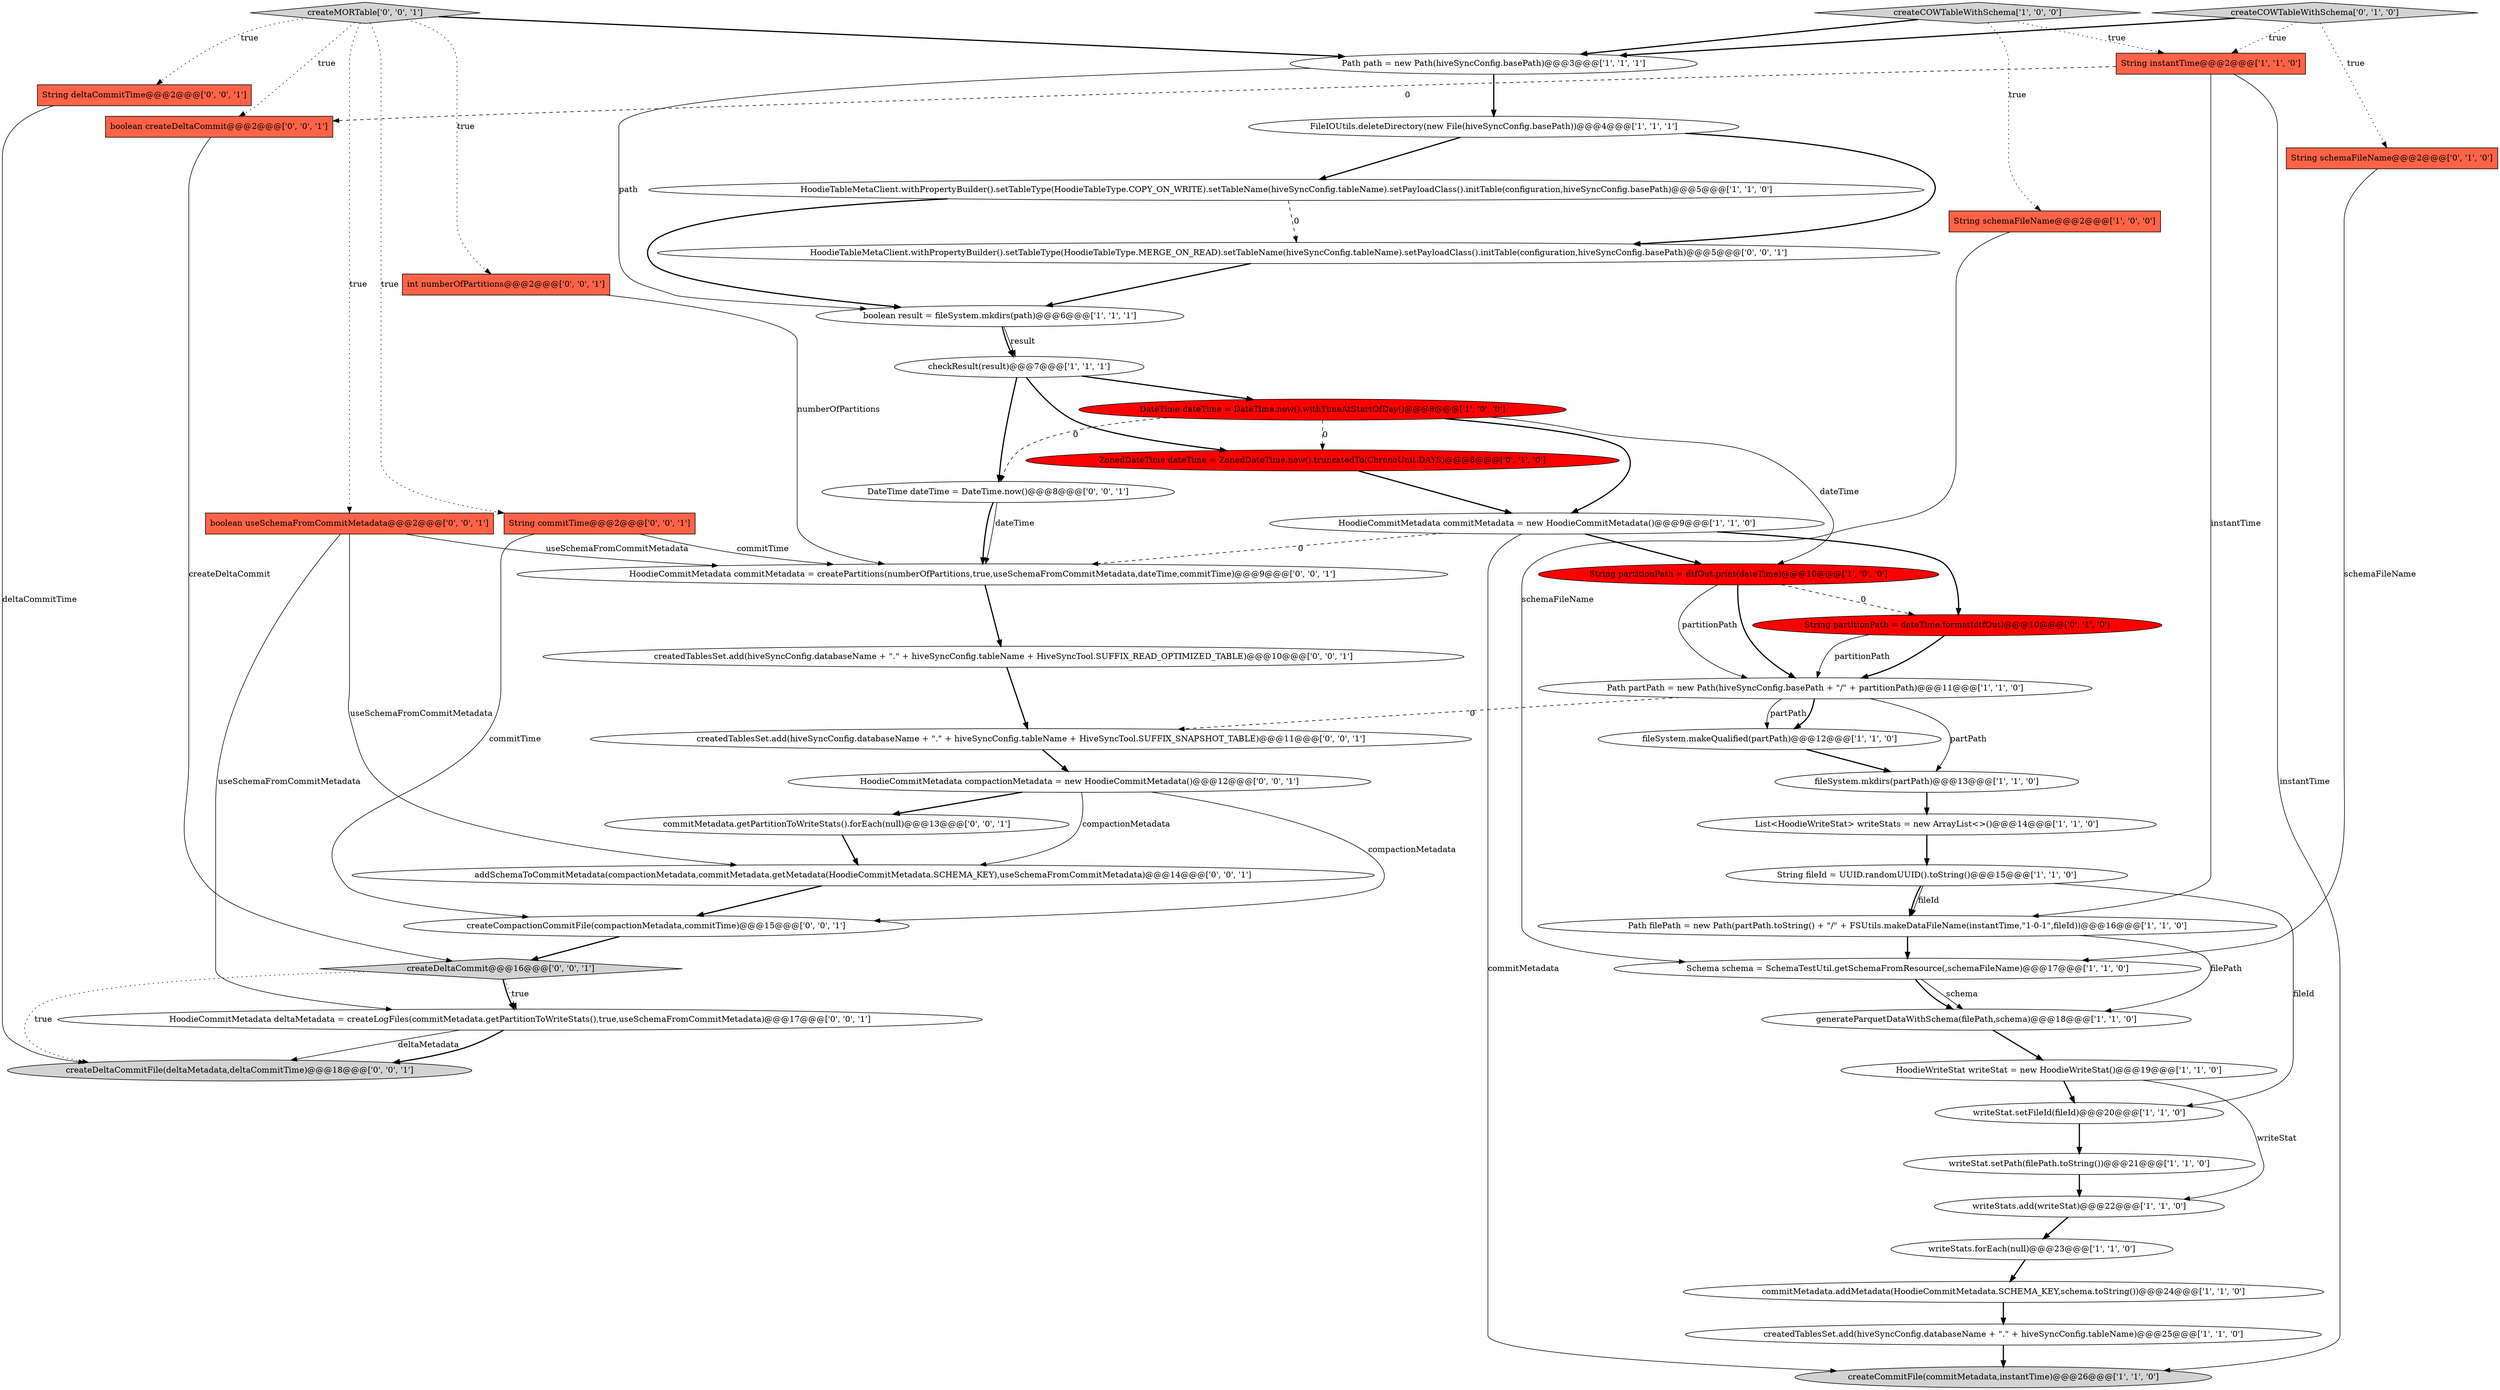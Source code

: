digraph {
45 [style = filled, label = "createCompactionCommitFile(compactionMetadata,commitTime)@@@15@@@['0', '0', '1']", fillcolor = white, shape = ellipse image = "AAA0AAABBB3BBB"];
38 [style = filled, label = "String commitTime@@@2@@@['0', '0', '1']", fillcolor = tomato, shape = box image = "AAA0AAABBB3BBB"];
35 [style = filled, label = "HoodieCommitMetadata commitMetadata = createPartitions(numberOfPartitions,true,useSchemaFromCommitMetadata,dateTime,commitTime)@@@9@@@['0', '0', '1']", fillcolor = white, shape = ellipse image = "AAA0AAABBB3BBB"];
17 [style = filled, label = "boolean result = fileSystem.mkdirs(path)@@@6@@@['1', '1', '1']", fillcolor = white, shape = ellipse image = "AAA0AAABBB1BBB"];
42 [style = filled, label = "commitMetadata.getPartitionToWriteStats().forEach(null)@@@13@@@['0', '0', '1']", fillcolor = white, shape = ellipse image = "AAA0AAABBB3BBB"];
1 [style = filled, label = "fileSystem.makeQualified(partPath)@@@12@@@['1', '1', '0']", fillcolor = white, shape = ellipse image = "AAA0AAABBB1BBB"];
39 [style = filled, label = "HoodieCommitMetadata compactionMetadata = new HoodieCommitMetadata()@@@12@@@['0', '0', '1']", fillcolor = white, shape = ellipse image = "AAA0AAABBB3BBB"];
7 [style = filled, label = "generateParquetDataWithSchema(filePath,schema)@@@18@@@['1', '1', '0']", fillcolor = white, shape = ellipse image = "AAA0AAABBB1BBB"];
40 [style = filled, label = "String deltaCommitTime@@@2@@@['0', '0', '1']", fillcolor = tomato, shape = box image = "AAA0AAABBB3BBB"];
48 [style = filled, label = "createMORTable['0', '0', '1']", fillcolor = lightgray, shape = diamond image = "AAA0AAABBB3BBB"];
0 [style = filled, label = "HoodieWriteStat writeStat = new HoodieWriteStat()@@@19@@@['1', '1', '0']", fillcolor = white, shape = ellipse image = "AAA0AAABBB1BBB"];
22 [style = filled, label = "String partitionPath = dtfOut.print(dateTime)@@@10@@@['1', '0', '0']", fillcolor = red, shape = ellipse image = "AAA1AAABBB1BBB"];
34 [style = filled, label = "boolean useSchemaFromCommitMetadata@@@2@@@['0', '0', '1']", fillcolor = tomato, shape = box image = "AAA0AAABBB3BBB"];
41 [style = filled, label = "HoodieCommitMetadata deltaMetadata = createLogFiles(commitMetadata.getPartitionToWriteStats(),true,useSchemaFromCommitMetadata)@@@17@@@['0', '0', '1']", fillcolor = white, shape = ellipse image = "AAA0AAABBB3BBB"];
28 [style = filled, label = "String schemaFileName@@@2@@@['0', '1', '0']", fillcolor = tomato, shape = box image = "AAA0AAABBB2BBB"];
9 [style = filled, label = "createCOWTableWithSchema['1', '0', '0']", fillcolor = lightgray, shape = diamond image = "AAA0AAABBB1BBB"];
36 [style = filled, label = "createdTablesSet.add(hiveSyncConfig.databaseName + \".\" + hiveSyncConfig.tableName + HiveSyncTool.SUFFIX_READ_OPTIMIZED_TABLE)@@@10@@@['0', '0', '1']", fillcolor = white, shape = ellipse image = "AAA0AAABBB3BBB"];
2 [style = filled, label = "writeStat.setPath(filePath.toString())@@@21@@@['1', '1', '0']", fillcolor = white, shape = ellipse image = "AAA0AAABBB1BBB"];
16 [style = filled, label = "writeStats.add(writeStat)@@@22@@@['1', '1', '0']", fillcolor = white, shape = ellipse image = "AAA0AAABBB1BBB"];
23 [style = filled, label = "checkResult(result)@@@7@@@['1', '1', '1']", fillcolor = white, shape = ellipse image = "AAA0AAABBB1BBB"];
18 [style = filled, label = "String instantTime@@@2@@@['1', '1', '0']", fillcolor = tomato, shape = box image = "AAA0AAABBB1BBB"];
21 [style = filled, label = "HoodieCommitMetadata commitMetadata = new HoodieCommitMetadata()@@@9@@@['1', '1', '0']", fillcolor = white, shape = ellipse image = "AAA0AAABBB1BBB"];
29 [style = filled, label = "String partitionPath = dateTime.format(dtfOut)@@@10@@@['0', '1', '0']", fillcolor = red, shape = ellipse image = "AAA1AAABBB2BBB"];
13 [style = filled, label = "commitMetadata.addMetadata(HoodieCommitMetadata.SCHEMA_KEY,schema.toString())@@@24@@@['1', '1', '0']", fillcolor = white, shape = ellipse image = "AAA0AAABBB1BBB"];
44 [style = filled, label = "boolean createDeltaCommit@@@2@@@['0', '0', '1']", fillcolor = tomato, shape = box image = "AAA0AAABBB3BBB"];
30 [style = filled, label = "createCOWTableWithSchema['0', '1', '0']", fillcolor = lightgray, shape = diamond image = "AAA0AAABBB2BBB"];
47 [style = filled, label = "createdTablesSet.add(hiveSyncConfig.databaseName + \".\" + hiveSyncConfig.tableName + HiveSyncTool.SUFFIX_SNAPSHOT_TABLE)@@@11@@@['0', '0', '1']", fillcolor = white, shape = ellipse image = "AAA0AAABBB3BBB"];
4 [style = filled, label = "createdTablesSet.add(hiveSyncConfig.databaseName + \".\" + hiveSyncConfig.tableName)@@@25@@@['1', '1', '0']", fillcolor = white, shape = ellipse image = "AAA0AAABBB1BBB"];
10 [style = filled, label = "String schemaFileName@@@2@@@['1', '0', '0']", fillcolor = tomato, shape = box image = "AAA0AAABBB1BBB"];
5 [style = filled, label = "HoodieTableMetaClient.withPropertyBuilder().setTableType(HoodieTableType.COPY_ON_WRITE).setTableName(hiveSyncConfig.tableName).setPayloadClass().initTable(configuration,hiveSyncConfig.basePath)@@@5@@@['1', '1', '0']", fillcolor = white, shape = ellipse image = "AAA0AAABBB1BBB"];
46 [style = filled, label = "DateTime dateTime = DateTime.now()@@@8@@@['0', '0', '1']", fillcolor = white, shape = ellipse image = "AAA0AAABBB3BBB"];
14 [style = filled, label = "DateTime dateTime = DateTime.now().withTimeAtStartOfDay()@@@8@@@['1', '0', '0']", fillcolor = red, shape = ellipse image = "AAA1AAABBB1BBB"];
15 [style = filled, label = "Schema schema = SchemaTestUtil.getSchemaFromResource(,schemaFileName)@@@17@@@['1', '1', '0']", fillcolor = white, shape = ellipse image = "AAA0AAABBB1BBB"];
26 [style = filled, label = "FileIOUtils.deleteDirectory(new File(hiveSyncConfig.basePath))@@@4@@@['1', '1', '1']", fillcolor = white, shape = ellipse image = "AAA0AAABBB1BBB"];
24 [style = filled, label = "List<HoodieWriteStat> writeStats = new ArrayList<>()@@@14@@@['1', '1', '0']", fillcolor = white, shape = ellipse image = "AAA0AAABBB1BBB"];
12 [style = filled, label = "fileSystem.mkdirs(partPath)@@@13@@@['1', '1', '0']", fillcolor = white, shape = ellipse image = "AAA0AAABBB1BBB"];
20 [style = filled, label = "Path partPath = new Path(hiveSyncConfig.basePath + \"/\" + partitionPath)@@@11@@@['1', '1', '0']", fillcolor = white, shape = ellipse image = "AAA0AAABBB1BBB"];
27 [style = filled, label = "ZonedDateTime dateTime = ZonedDateTime.now().truncatedTo(ChronoUnit.DAYS)@@@8@@@['0', '1', '0']", fillcolor = red, shape = ellipse image = "AAA1AAABBB2BBB"];
32 [style = filled, label = "HoodieTableMetaClient.withPropertyBuilder().setTableType(HoodieTableType.MERGE_ON_READ).setTableName(hiveSyncConfig.tableName).setPayloadClass().initTable(configuration,hiveSyncConfig.basePath)@@@5@@@['0', '0', '1']", fillcolor = white, shape = ellipse image = "AAA0AAABBB3BBB"];
37 [style = filled, label = "createDeltaCommit@@@16@@@['0', '0', '1']", fillcolor = lightgray, shape = diamond image = "AAA0AAABBB3BBB"];
8 [style = filled, label = "writeStat.setFileId(fileId)@@@20@@@['1', '1', '0']", fillcolor = white, shape = ellipse image = "AAA0AAABBB1BBB"];
25 [style = filled, label = "String fileId = UUID.randomUUID().toString()@@@15@@@['1', '1', '0']", fillcolor = white, shape = ellipse image = "AAA0AAABBB1BBB"];
11 [style = filled, label = "Path path = new Path(hiveSyncConfig.basePath)@@@3@@@['1', '1', '1']", fillcolor = white, shape = ellipse image = "AAA0AAABBB1BBB"];
6 [style = filled, label = "createCommitFile(commitMetadata,instantTime)@@@26@@@['1', '1', '0']", fillcolor = lightgray, shape = ellipse image = "AAA0AAABBB1BBB"];
3 [style = filled, label = "writeStats.forEach(null)@@@23@@@['1', '1', '0']", fillcolor = white, shape = ellipse image = "AAA0AAABBB1BBB"];
31 [style = filled, label = "createDeltaCommitFile(deltaMetadata,deltaCommitTime)@@@18@@@['0', '0', '1']", fillcolor = lightgray, shape = ellipse image = "AAA0AAABBB3BBB"];
19 [style = filled, label = "Path filePath = new Path(partPath.toString() + \"/\" + FSUtils.makeDataFileName(instantTime,\"1-0-1\",fileId))@@@16@@@['1', '1', '0']", fillcolor = white, shape = ellipse image = "AAA0AAABBB1BBB"];
43 [style = filled, label = "int numberOfPartitions@@@2@@@['0', '0', '1']", fillcolor = tomato, shape = box image = "AAA0AAABBB3BBB"];
33 [style = filled, label = "addSchemaToCommitMetadata(compactionMetadata,commitMetadata.getMetadata(HoodieCommitMetadata.SCHEMA_KEY),useSchemaFromCommitMetadata)@@@14@@@['0', '0', '1']", fillcolor = white, shape = ellipse image = "AAA0AAABBB3BBB"];
15->7 [style = solid, label="schema"];
9->11 [style = bold, label=""];
34->33 [style = solid, label="useSchemaFromCommitMetadata"];
48->44 [style = dotted, label="true"];
22->29 [style = dashed, label="0"];
37->31 [style = dotted, label="true"];
38->35 [style = solid, label="commitTime"];
30->11 [style = bold, label=""];
25->19 [style = bold, label=""];
0->8 [style = bold, label=""];
1->12 [style = bold, label=""];
18->6 [style = solid, label="instantTime"];
43->35 [style = solid, label="numberOfPartitions"];
33->45 [style = bold, label=""];
48->34 [style = dotted, label="true"];
48->43 [style = dotted, label="true"];
20->47 [style = dashed, label="0"];
19->15 [style = bold, label=""];
2->16 [style = bold, label=""];
16->3 [style = bold, label=""];
26->32 [style = bold, label=""];
20->1 [style = solid, label="partPath"];
39->45 [style = solid, label="compactionMetadata"];
7->0 [style = bold, label=""];
47->39 [style = bold, label=""];
5->17 [style = bold, label=""];
41->31 [style = solid, label="deltaMetadata"];
23->14 [style = bold, label=""];
5->32 [style = dashed, label="0"];
29->20 [style = bold, label=""];
34->35 [style = solid, label="useSchemaFromCommitMetadata"];
21->29 [style = bold, label=""];
34->41 [style = solid, label="useSchemaFromCommitMetadata"];
22->20 [style = bold, label=""];
14->22 [style = solid, label="dateTime"];
37->41 [style = dotted, label="true"];
21->22 [style = bold, label=""];
38->45 [style = solid, label="commitTime"];
30->28 [style = dotted, label="true"];
0->16 [style = solid, label="writeStat"];
39->42 [style = bold, label=""];
9->10 [style = dotted, label="true"];
32->17 [style = bold, label=""];
14->21 [style = bold, label=""];
46->35 [style = solid, label="dateTime"];
11->26 [style = bold, label=""];
37->41 [style = bold, label=""];
19->7 [style = solid, label="filePath"];
22->20 [style = solid, label="partitionPath"];
29->20 [style = solid, label="partitionPath"];
20->1 [style = bold, label=""];
12->24 [style = bold, label=""];
48->40 [style = dotted, label="true"];
14->46 [style = dashed, label="0"];
44->37 [style = solid, label="createDeltaCommit"];
20->12 [style = solid, label="partPath"];
17->23 [style = bold, label=""];
10->15 [style = solid, label="schemaFileName"];
25->8 [style = solid, label="fileId"];
18->44 [style = dashed, label="0"];
8->2 [style = bold, label=""];
48->11 [style = bold, label=""];
24->25 [style = bold, label=""];
30->18 [style = dotted, label="true"];
46->35 [style = bold, label=""];
25->19 [style = solid, label="fileId"];
41->31 [style = bold, label=""];
21->35 [style = dashed, label="0"];
28->15 [style = solid, label="schemaFileName"];
27->21 [style = bold, label=""];
48->38 [style = dotted, label="true"];
39->33 [style = solid, label="compactionMetadata"];
36->47 [style = bold, label=""];
15->7 [style = bold, label=""];
21->6 [style = solid, label="commitMetadata"];
23->27 [style = bold, label=""];
4->6 [style = bold, label=""];
18->19 [style = solid, label="instantTime"];
26->5 [style = bold, label=""];
40->31 [style = solid, label="deltaCommitTime"];
23->46 [style = bold, label=""];
42->33 [style = bold, label=""];
14->27 [style = dashed, label="0"];
17->23 [style = solid, label="result"];
3->13 [style = bold, label=""];
9->18 [style = dotted, label="true"];
45->37 [style = bold, label=""];
35->36 [style = bold, label=""];
13->4 [style = bold, label=""];
11->17 [style = solid, label="path"];
}

